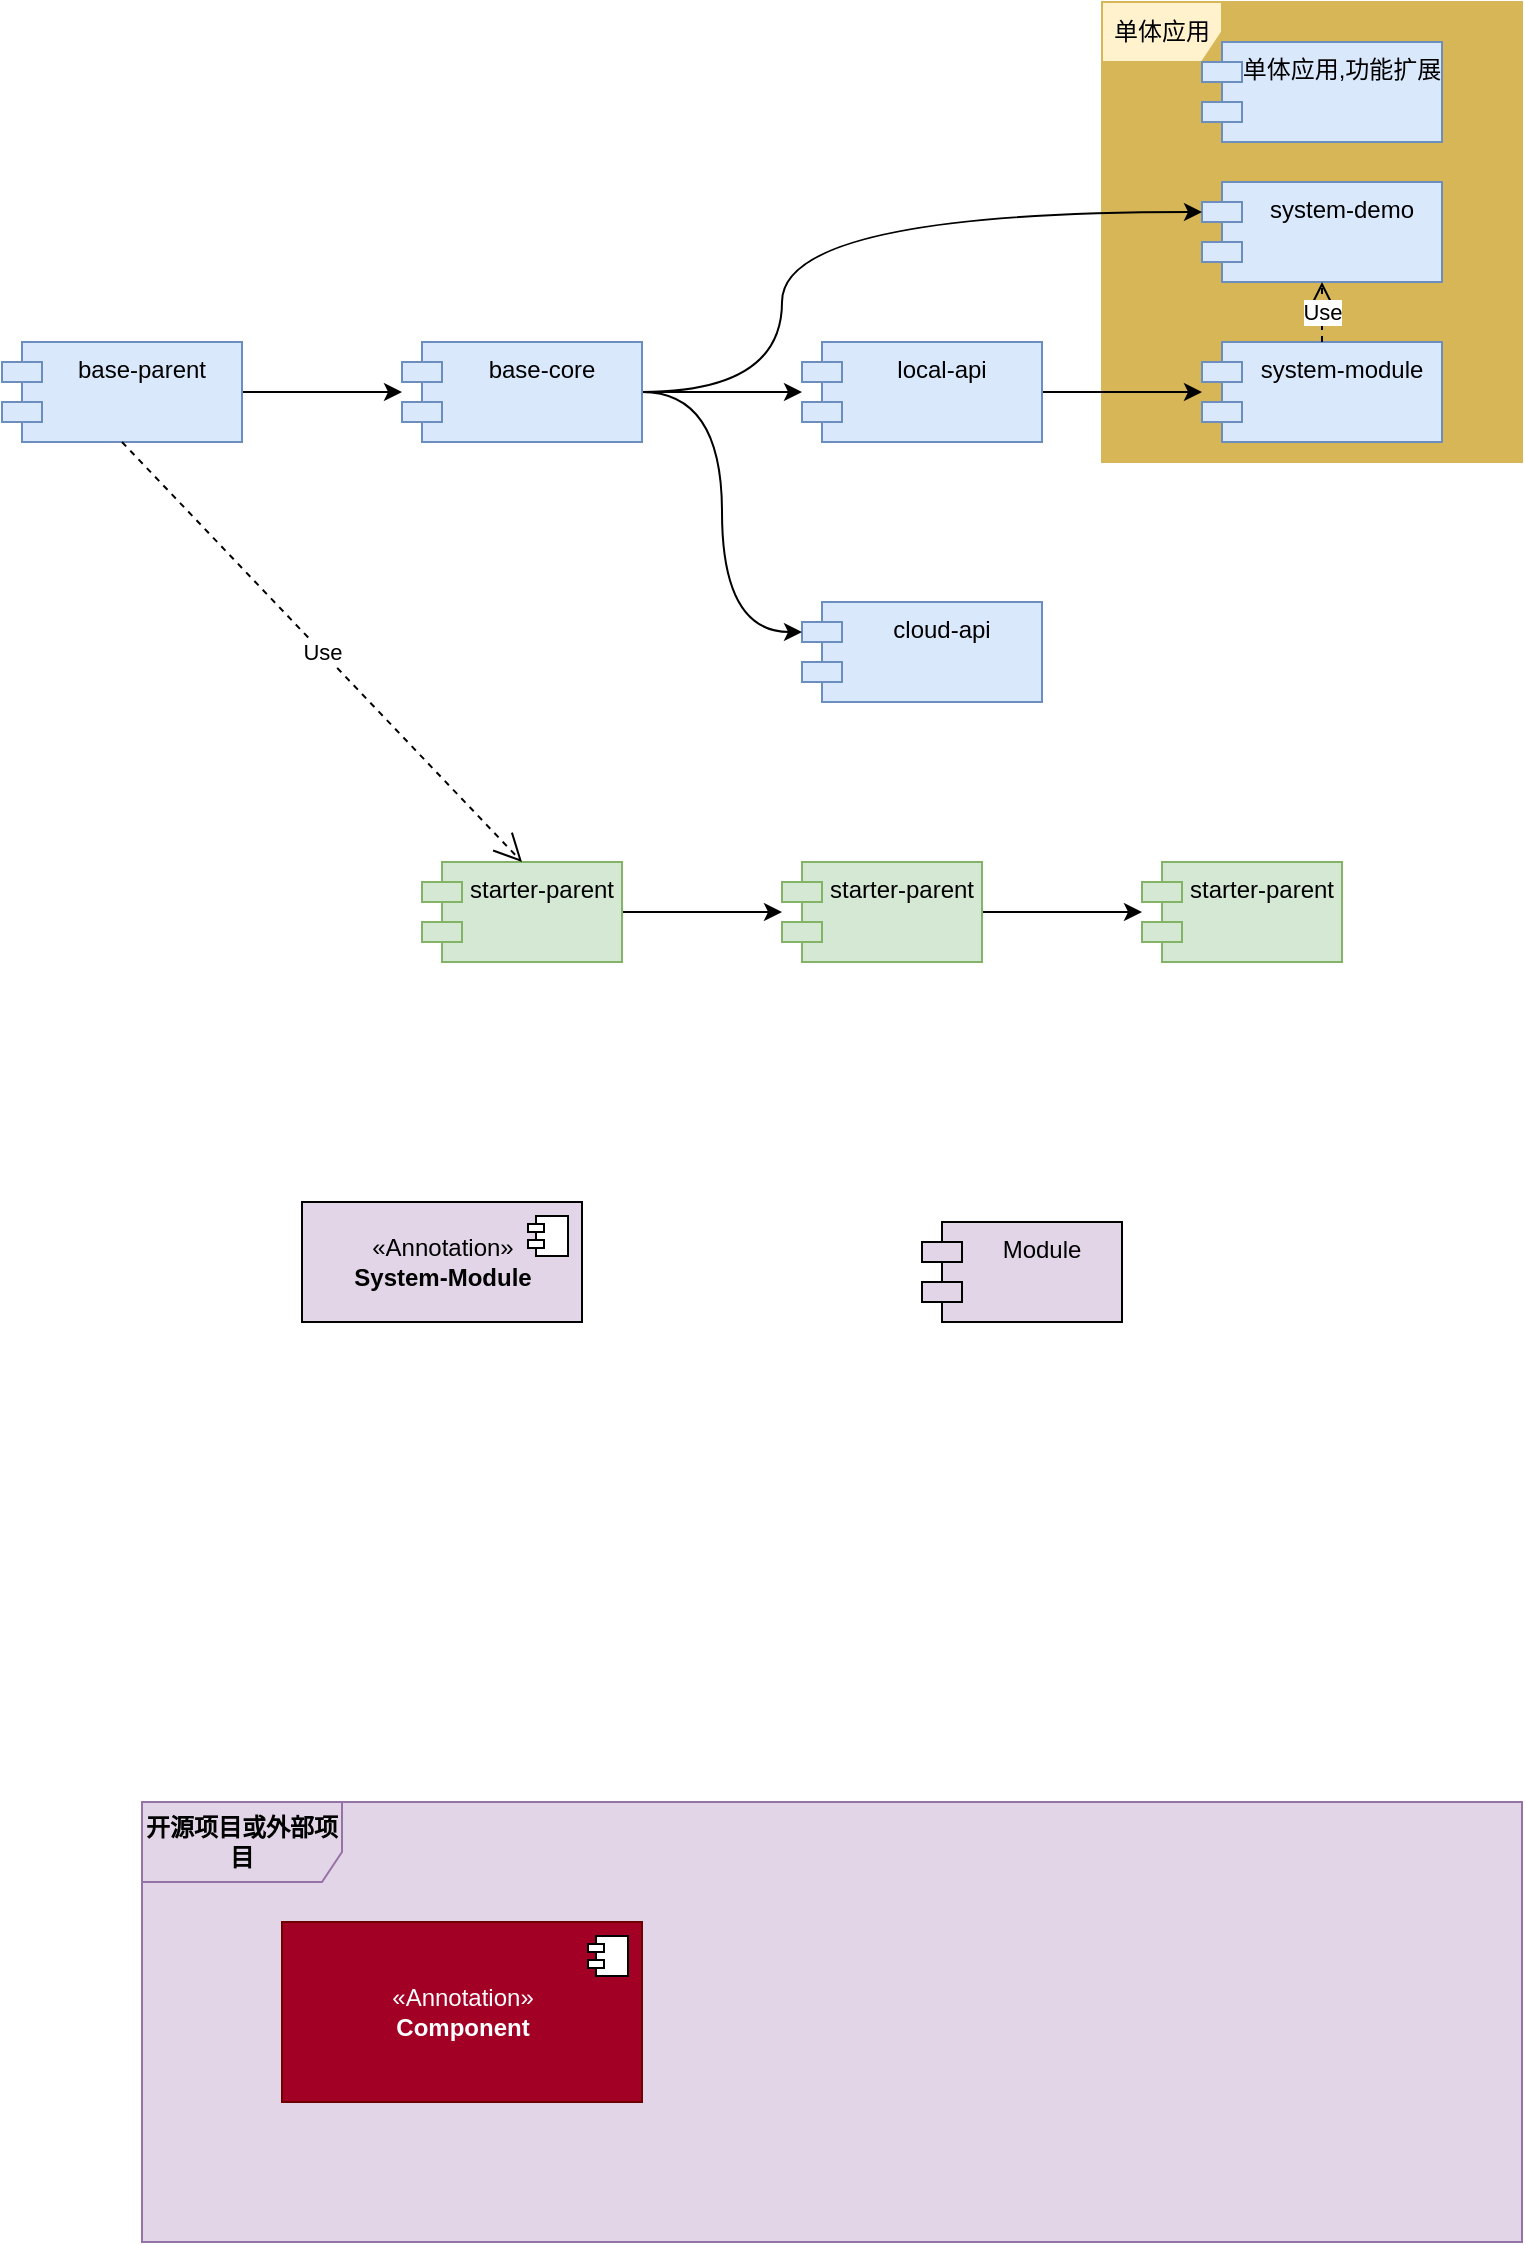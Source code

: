 <mxfile version="15.0.6" type="github">
  <diagram id="RVnjbmVlK9y6l-0-MwZw" name="Page-1">
    <mxGraphModel dx="1819" dy="507" grid="1" gridSize="10" guides="1" tooltips="1" connect="1" arrows="1" fold="1" page="1" pageScale="1" pageWidth="827" pageHeight="1169" math="0" shadow="0">
      <root>
        <mxCell id="0" />
        <mxCell id="1" parent="0" />
        <mxCell id="iNqxf0kTn70WOW5vYwfr-28" value="单体应用" style="shape=umlFrame;whiteSpace=wrap;html=1;fillColor=#fff2cc;strokeColor=#d6b656;shadow=0;perimeterSpacing=0;swimlaneFillColor=#D6B656;" parent="1" vertex="1">
          <mxGeometry x="540" y="10" width="210" height="230" as="geometry" />
        </mxCell>
        <mxCell id="iNqxf0kTn70WOW5vYwfr-9" value="" style="edgeStyle=orthogonalEdgeStyle;rounded=0;orthogonalLoop=1;jettySize=auto;html=1;" parent="1" source="iNqxf0kTn70WOW5vYwfr-4" target="iNqxf0kTn70WOW5vYwfr-8" edge="1">
          <mxGeometry relative="1" as="geometry" />
        </mxCell>
        <mxCell id="iNqxf0kTn70WOW5vYwfr-27" value="" style="edgeStyle=orthogonalEdgeStyle;curved=1;rounded=0;orthogonalLoop=1;jettySize=auto;html=1;" parent="1" source="iNqxf0kTn70WOW5vYwfr-8" target="iNqxf0kTn70WOW5vYwfr-26" edge="1">
          <mxGeometry relative="1" as="geometry" />
        </mxCell>
        <mxCell id="iNqxf0kTn70WOW5vYwfr-8" value="local-api" style="shape=module;align=left;spacingLeft=20;align=center;verticalAlign=top;fillColor=#dae8fc;strokeColor=#6c8ebf;" parent="1" vertex="1">
          <mxGeometry x="390" y="180" width="120" height="50" as="geometry" />
        </mxCell>
        <mxCell id="iNqxf0kTn70WOW5vYwfr-10" value="cloud-api" style="shape=module;align=left;spacingLeft=20;align=center;verticalAlign=top;fillColor=#dae8fc;strokeColor=#6c8ebf;" parent="1" vertex="1">
          <mxGeometry x="390" y="310" width="120" height="50" as="geometry" />
        </mxCell>
        <mxCell id="iNqxf0kTn70WOW5vYwfr-12" value="system-demo" style="shape=module;align=left;spacingLeft=20;align=center;verticalAlign=top;fillColor=#dae8fc;strokeColor=#6c8ebf;" parent="1" vertex="1">
          <mxGeometry x="590" y="100" width="120" height="50" as="geometry" />
        </mxCell>
        <mxCell id="iNqxf0kTn70WOW5vYwfr-25" style="edgeStyle=orthogonalEdgeStyle;curved=1;rounded=0;orthogonalLoop=1;jettySize=auto;html=1;entryX=0;entryY=0;entryDx=0;entryDy=15;entryPerimeter=0;" parent="1" source="iNqxf0kTn70WOW5vYwfr-4" target="iNqxf0kTn70WOW5vYwfr-10" edge="1">
          <mxGeometry relative="1" as="geometry" />
        </mxCell>
        <mxCell id="iNqxf0kTn70WOW5vYwfr-29" style="edgeStyle=orthogonalEdgeStyle;curved=1;rounded=0;orthogonalLoop=1;jettySize=auto;html=1;entryX=0;entryY=0;entryDx=0;entryDy=15;entryPerimeter=0;" parent="1" source="iNqxf0kTn70WOW5vYwfr-4" target="iNqxf0kTn70WOW5vYwfr-12" edge="1">
          <mxGeometry relative="1" as="geometry">
            <Array as="points">
              <mxPoint x="380" y="205" />
              <mxPoint x="380" y="115" />
            </Array>
          </mxGeometry>
        </mxCell>
        <mxCell id="iNqxf0kTn70WOW5vYwfr-4" value="base-core" style="shape=module;align=left;spacingLeft=20;align=center;verticalAlign=top;fillColor=#dae8fc;strokeColor=#6c8ebf;" parent="1" vertex="1">
          <mxGeometry x="190" y="180" width="120" height="50" as="geometry" />
        </mxCell>
        <mxCell id="iNqxf0kTn70WOW5vYwfr-26" value="system-module" style="shape=module;align=left;spacingLeft=20;align=center;verticalAlign=top;fillColor=#dae8fc;strokeColor=#6c8ebf;" parent="1" vertex="1">
          <mxGeometry x="590" y="180" width="120" height="50" as="geometry" />
        </mxCell>
        <mxCell id="iNqxf0kTn70WOW5vYwfr-30" value="单体应用,功能扩展" style="shape=module;align=left;spacingLeft=20;align=center;verticalAlign=top;fillColor=#dae8fc;strokeColor=#6c8ebf;" parent="1" vertex="1">
          <mxGeometry x="590" y="30" width="120" height="50" as="geometry" />
        </mxCell>
        <mxCell id="iNqxf0kTn70WOW5vYwfr-32" value="Use" style="endArrow=open;endSize=12;dashed=1;html=1;exitX=0.5;exitY=0;exitDx=0;exitDy=0;" parent="1" source="iNqxf0kTn70WOW5vYwfr-26" target="iNqxf0kTn70WOW5vYwfr-12" edge="1">
          <mxGeometry width="160" relative="1" as="geometry">
            <mxPoint x="690" y="170" as="sourcePoint" />
            <mxPoint x="850" y="170" as="targetPoint" />
          </mxGeometry>
        </mxCell>
        <mxCell id="iNqxf0kTn70WOW5vYwfr-36" value="" style="edgeStyle=orthogonalEdgeStyle;curved=1;rounded=0;orthogonalLoop=1;jettySize=auto;html=1;" parent="1" source="iNqxf0kTn70WOW5vYwfr-34" target="iNqxf0kTn70WOW5vYwfr-35" edge="1">
          <mxGeometry relative="1" as="geometry" />
        </mxCell>
        <mxCell id="iNqxf0kTn70WOW5vYwfr-34" value="starter-parent" style="shape=module;align=left;spacingLeft=20;align=center;verticalAlign=top;shadow=0;fillColor=#d5e8d4;strokeColor=#82b366;" parent="1" vertex="1">
          <mxGeometry x="200" y="440" width="100" height="50" as="geometry" />
        </mxCell>
        <mxCell id="iNqxf0kTn70WOW5vYwfr-40" value="" style="edgeStyle=orthogonalEdgeStyle;curved=1;rounded=0;orthogonalLoop=1;jettySize=auto;html=1;" parent="1" source="iNqxf0kTn70WOW5vYwfr-35" target="iNqxf0kTn70WOW5vYwfr-39" edge="1">
          <mxGeometry relative="1" as="geometry" />
        </mxCell>
        <mxCell id="iNqxf0kTn70WOW5vYwfr-35" value="starter-parent" style="shape=module;align=left;spacingLeft=20;align=center;verticalAlign=top;shadow=0;fillColor=#d5e8d4;strokeColor=#82b366;" parent="1" vertex="1">
          <mxGeometry x="380" y="440" width="100" height="50" as="geometry" />
        </mxCell>
        <mxCell id="iNqxf0kTn70WOW5vYwfr-41" style="edgeStyle=orthogonalEdgeStyle;curved=1;rounded=0;orthogonalLoop=1;jettySize=auto;html=1;entryX=0;entryY=0.5;entryDx=0;entryDy=0;entryPerimeter=0;" parent="1" source="iNqxf0kTn70WOW5vYwfr-37" target="iNqxf0kTn70WOW5vYwfr-4" edge="1">
          <mxGeometry relative="1" as="geometry" />
        </mxCell>
        <mxCell id="iNqxf0kTn70WOW5vYwfr-37" value="base-parent" style="shape=module;align=left;spacingLeft=20;align=center;verticalAlign=top;fillColor=#dae8fc;strokeColor=#6c8ebf;" parent="1" vertex="1">
          <mxGeometry x="-10" y="180" width="120" height="50" as="geometry" />
        </mxCell>
        <mxCell id="iNqxf0kTn70WOW5vYwfr-39" value="starter-parent" style="shape=module;align=left;spacingLeft=20;align=center;verticalAlign=top;shadow=0;fillColor=#d5e8d4;strokeColor=#82b366;" parent="1" vertex="1">
          <mxGeometry x="560" y="440" width="100" height="50" as="geometry" />
        </mxCell>
        <mxCell id="iNqxf0kTn70WOW5vYwfr-42" value="Use" style="endArrow=open;endSize=12;dashed=1;html=1;exitX=0.5;exitY=1;exitDx=0;exitDy=0;entryX=0.5;entryY=0;entryDx=0;entryDy=0;" parent="1" source="iNqxf0kTn70WOW5vYwfr-37" target="iNqxf0kTn70WOW5vYwfr-34" edge="1">
          <mxGeometry width="160" relative="1" as="geometry">
            <mxPoint x="50" y="280" as="sourcePoint" />
            <mxPoint x="210" y="280" as="targetPoint" />
          </mxGeometry>
        </mxCell>
        <mxCell id="_YppK3dIcmp0cmpXlI2T-1" value="&lt;b&gt;开源项目或外部项目&lt;/b&gt;" style="shape=umlFrame;whiteSpace=wrap;html=1;shadow=0;strokeColor=#9673a6;swimlaneFillColor=#E1D5E7;fillColor=#E1D5E7;width=100;height=40;" vertex="1" parent="1">
          <mxGeometry x="60" y="910" width="690" height="220" as="geometry" />
        </mxCell>
        <mxCell id="_YppK3dIcmp0cmpXlI2T-3" value="«Annotation»&lt;br&gt;&lt;b&gt;System-Module&lt;/b&gt;" style="html=1;dropTarget=0;shadow=0;fillColor=#E1D5E7;gradientColor=none;" vertex="1" parent="1">
          <mxGeometry x="140" y="610" width="140" height="60" as="geometry" />
        </mxCell>
        <mxCell id="_YppK3dIcmp0cmpXlI2T-4" value="" style="shape=module;jettyWidth=8;jettyHeight=4;" vertex="1" parent="_YppK3dIcmp0cmpXlI2T-3">
          <mxGeometry x="1" width="20" height="20" relative="1" as="geometry">
            <mxPoint x="-27" y="7" as="offset" />
          </mxGeometry>
        </mxCell>
        <mxCell id="_YppK3dIcmp0cmpXlI2T-8" value="Module" style="shape=module;align=left;spacingLeft=20;align=center;verticalAlign=top;shadow=0;fillColor=#E1D5E7;gradientColor=none;" vertex="1" parent="1">
          <mxGeometry x="450" y="620" width="100" height="50" as="geometry" />
        </mxCell>
        <mxCell id="_YppK3dIcmp0cmpXlI2T-11" value="&amp;laquo;Annotation&amp;raquo;&lt;br/&gt;&lt;b&gt;Component&lt;/b&gt;" style="html=1;dropTarget=0;shadow=0;fillColor=#a20025;strokeColor=#6F0000;fontColor=#ffffff;" vertex="1" parent="1">
          <mxGeometry x="130" y="970" width="180" height="90" as="geometry" />
        </mxCell>
        <mxCell id="_YppK3dIcmp0cmpXlI2T-12" value="" style="shape=module;jettyWidth=8;jettyHeight=4;" vertex="1" parent="_YppK3dIcmp0cmpXlI2T-11">
          <mxGeometry x="1" width="20" height="20" relative="1" as="geometry">
            <mxPoint x="-27" y="7" as="offset" />
          </mxGeometry>
        </mxCell>
      </root>
    </mxGraphModel>
  </diagram>
</mxfile>
